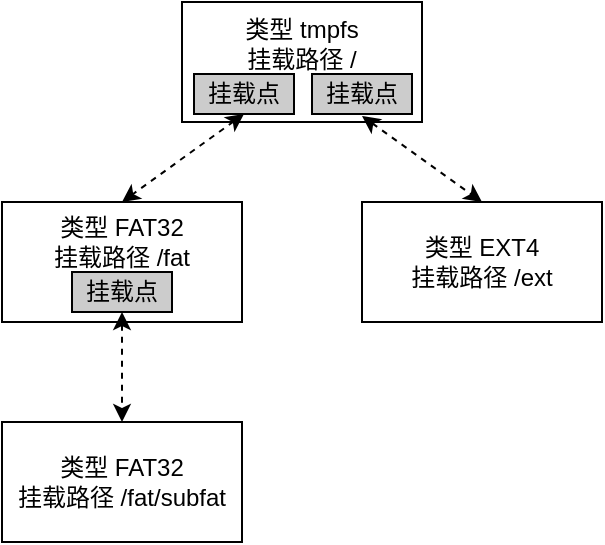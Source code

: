 <mxfile version="20.7.4" type="github">
  <diagram id="YMNmySvsfAeIKz8xDAUg" name="第 1 页">
    <mxGraphModel dx="882" dy="540" grid="1" gridSize="10" guides="1" tooltips="1" connect="1" arrows="1" fold="1" page="1" pageScale="1" pageWidth="827" pageHeight="1169" math="0" shadow="0">
      <root>
        <mxCell id="0" />
        <mxCell id="1" parent="0" />
        <mxCell id="H12W21x1kl2uXQCUJDFM-2" value="" style="rounded=0;whiteSpace=wrap;html=1;fillColor=none;" parent="1" vertex="1">
          <mxGeometry x="240" y="190" width="120" height="60" as="geometry" />
        </mxCell>
        <mxCell id="H12W21x1kl2uXQCUJDFM-5" value="类型 FAT32&lt;br&gt;挂载路径 /fat" style="text;html=1;strokeColor=none;fillColor=none;align=center;verticalAlign=middle;whiteSpace=wrap;rounded=0;" parent="1" vertex="1">
          <mxGeometry x="240" y="180" width="120" height="60" as="geometry" />
        </mxCell>
        <mxCell id="H12W21x1kl2uXQCUJDFM-1" value="" style="rounded=0;whiteSpace=wrap;html=1;fillColor=none;" parent="1" vertex="1">
          <mxGeometry x="330" y="90" width="120" height="60" as="geometry" />
        </mxCell>
        <mxCell id="H12W21x1kl2uXQCUJDFM-3" value="" style="rounded=0;whiteSpace=wrap;html=1;fillColor=none;" parent="1" vertex="1">
          <mxGeometry x="420" y="190" width="120" height="60" as="geometry" />
        </mxCell>
        <mxCell id="H12W21x1kl2uXQCUJDFM-4" value="类型 tmpfs&lt;br&gt;挂载路径 /" style="text;html=1;strokeColor=none;fillColor=none;align=center;verticalAlign=middle;whiteSpace=wrap;rounded=0;" parent="1" vertex="1">
          <mxGeometry x="360" y="96" width="60" height="30" as="geometry" />
        </mxCell>
        <mxCell id="H12W21x1kl2uXQCUJDFM-6" value="类型 EXT4&lt;br&gt;挂载路径 /ext" style="text;html=1;strokeColor=none;fillColor=none;align=center;verticalAlign=middle;whiteSpace=wrap;rounded=0;" parent="1" vertex="1">
          <mxGeometry x="435" y="205" width="90" height="30" as="geometry" />
        </mxCell>
        <mxCell id="H12W21x1kl2uXQCUJDFM-7" value="" style="rounded=0;whiteSpace=wrap;html=1;" parent="1" vertex="1">
          <mxGeometry x="240" y="300" width="120" height="60" as="geometry" />
        </mxCell>
        <mxCell id="H12W21x1kl2uXQCUJDFM-8" value="类型 FAT32&lt;br&gt;挂载路径 /fat/subfat" style="text;html=1;strokeColor=none;fillColor=none;align=center;verticalAlign=middle;whiteSpace=wrap;rounded=0;" parent="1" vertex="1">
          <mxGeometry x="240" y="300" width="120" height="60" as="geometry" />
        </mxCell>
        <mxCell id="H12W21x1kl2uXQCUJDFM-16" style="rounded=0;orthogonalLoop=1;jettySize=auto;html=1;exitX=0.5;exitY=1;exitDx=0;exitDy=0;entryX=0.5;entryY=0;entryDx=0;entryDy=0;startArrow=classic;startFill=1;dashed=1;" parent="1" target="H12W21x1kl2uXQCUJDFM-3" edge="1">
          <mxGeometry relative="1" as="geometry">
            <mxPoint x="420" y="147" as="sourcePoint" />
          </mxGeometry>
        </mxCell>
        <mxCell id="H12W21x1kl2uXQCUJDFM-14" style="rounded=0;orthogonalLoop=1;jettySize=auto;html=1;exitX=0.5;exitY=1;exitDx=0;exitDy=0;entryX=0.5;entryY=0;entryDx=0;entryDy=0;startArrow=classic;startFill=1;dashed=1;" parent="1" source="IXpjVGgsbuSjDJF8YumZ-6" target="H12W21x1kl2uXQCUJDFM-7" edge="1">
          <mxGeometry relative="1" as="geometry">
            <mxPoint x="300" y="246" as="sourcePoint" />
          </mxGeometry>
        </mxCell>
        <mxCell id="IXpjVGgsbuSjDJF8YumZ-2" value="挂载点" style="rounded=0;whiteSpace=wrap;html=1;fillStyle=auto;strokeColor=#000000;fillColor=#CCCCCC;" parent="1" vertex="1">
          <mxGeometry x="395" y="126" width="50" height="20" as="geometry" />
        </mxCell>
        <mxCell id="IXpjVGgsbuSjDJF8YumZ-5" style="edgeStyle=none;rounded=0;orthogonalLoop=1;jettySize=auto;html=1;exitX=0.5;exitY=1;exitDx=0;exitDy=0;entryX=0.5;entryY=0;entryDx=0;entryDy=0;dashed=1;startArrow=classic;startFill=1;" parent="1" source="IXpjVGgsbuSjDJF8YumZ-1" target="H12W21x1kl2uXQCUJDFM-2" edge="1">
          <mxGeometry relative="1" as="geometry" />
        </mxCell>
        <mxCell id="IXpjVGgsbuSjDJF8YumZ-1" value="挂载点" style="rounded=0;whiteSpace=wrap;html=1;fillStyle=auto;strokeColor=#000000;fillColor=#CCCCCC;" parent="1" vertex="1">
          <mxGeometry x="336" y="126" width="50" height="20" as="geometry" />
        </mxCell>
        <mxCell id="IXpjVGgsbuSjDJF8YumZ-6" value="挂载点" style="rounded=0;whiteSpace=wrap;html=1;fillStyle=auto;strokeColor=#000000;fillColor=#CCCCCC;" parent="1" vertex="1">
          <mxGeometry x="275" y="225" width="50" height="20" as="geometry" />
        </mxCell>
      </root>
    </mxGraphModel>
  </diagram>
</mxfile>
